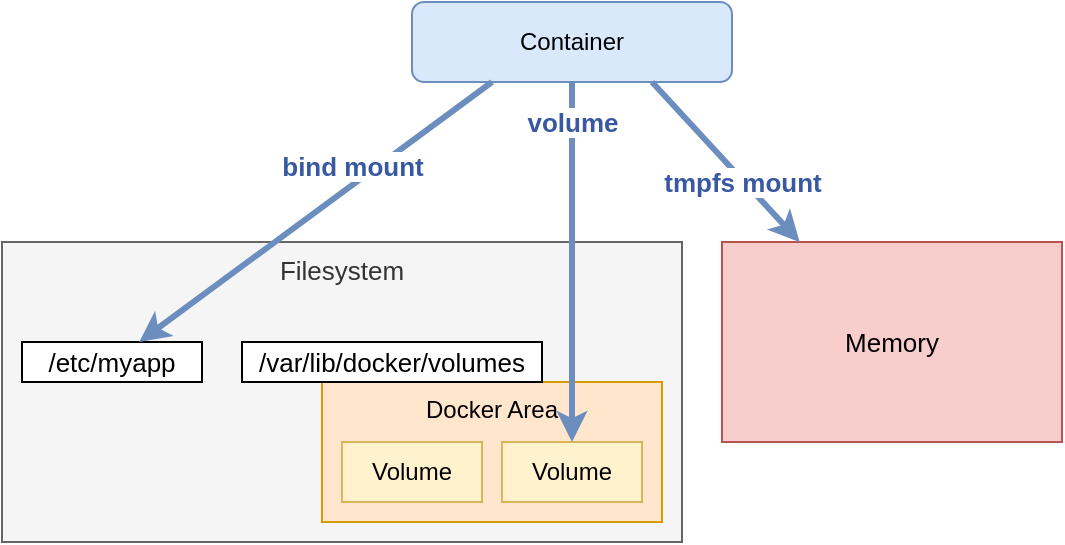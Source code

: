 <mxfile version="19.0.3" type="device"><diagram id="4GnGA5C8cTpkvwHXwZ5f" name="Page-1"><mxGraphModel dx="593" dy="394" grid="1" gridSize="10" guides="1" tooltips="1" connect="1" arrows="1" fold="1" page="1" pageScale="1" pageWidth="850" pageHeight="1100" math="0" shadow="0"><root><mxCell id="0"/><mxCell id="1" parent="0"/><mxCell id="yfBXIqF4w4eoegDzMe_L-8" value="Filesystem" style="rounded=0;whiteSpace=wrap;html=1;fillColor=#f5f5f5;strokeColor=#666666;fontColor=#333333;verticalAlign=top;fontSize=13;" parent="1" vertex="1"><mxGeometry x="190" y="240" width="340" height="150" as="geometry"/></mxCell><mxCell id="yfBXIqF4w4eoegDzMe_L-1" value="Container" style="rounded=1;whiteSpace=wrap;html=1;fillColor=#dae8fc;strokeColor=#6c8ebf;" parent="1" vertex="1"><mxGeometry x="395" y="120" width="160" height="40" as="geometry"/></mxCell><mxCell id="yfBXIqF4w4eoegDzMe_L-2" value="Docker Area" style="rounded=0;whiteSpace=wrap;html=1;fillColor=#ffe6cc;strokeColor=#d79b00;verticalAlign=top;" parent="1" vertex="1"><mxGeometry x="350" y="310" width="170" height="70" as="geometry"/></mxCell><mxCell id="yfBXIqF4w4eoegDzMe_L-4" value="Volume" style="rounded=0;whiteSpace=wrap;html=1;fillColor=#fff2cc;strokeColor=#d6b656;" parent="1" vertex="1"><mxGeometry x="360" y="340" width="70" height="30" as="geometry"/></mxCell><mxCell id="yfBXIqF4w4eoegDzMe_L-6" value="Volume" style="rounded=0;whiteSpace=wrap;html=1;fillColor=#fff2cc;strokeColor=#d6b656;" parent="1" vertex="1"><mxGeometry x="440" y="340" width="70" height="30" as="geometry"/></mxCell><mxCell id="yfBXIqF4w4eoegDzMe_L-9" value="/var/lib/docker/volumes" style="rounded=0;whiteSpace=wrap;html=1;fontSize=13;" parent="1" vertex="1"><mxGeometry x="310" y="290" width="150" height="20" as="geometry"/></mxCell><mxCell id="yfBXIqF4w4eoegDzMe_L-10" value="/etc/myapp" style="rounded=0;whiteSpace=wrap;html=1;fontSize=13;" parent="1" vertex="1"><mxGeometry x="200" y="290" width="90" height="20" as="geometry"/></mxCell><mxCell id="yfBXIqF4w4eoegDzMe_L-11" value="Memory" style="rounded=0;whiteSpace=wrap;html=1;fontSize=13;fillColor=#f8cecc;strokeColor=#b85450;" parent="1" vertex="1"><mxGeometry x="550" y="240" width="170" height="100" as="geometry"/></mxCell><mxCell id="yfBXIqF4w4eoegDzMe_L-12" value="" style="endArrow=classic;html=1;fontSize=13;fillColor=#dae8fc;strokeColor=#6c8ebf;strokeWidth=3;exitX=0.75;exitY=1;exitDx=0;exitDy=0;" parent="1" source="yfBXIqF4w4eoegDzMe_L-1" target="yfBXIqF4w4eoegDzMe_L-11" edge="1"><mxGeometry width="50" height="50" relative="1" as="geometry"><mxPoint x="660" y="180" as="sourcePoint"/><mxPoint x="710" y="130" as="targetPoint"/></mxGeometry></mxCell><mxCell id="yfBXIqF4w4eoegDzMe_L-17" value="tmpfs mount" style="edgeLabel;html=1;align=center;verticalAlign=middle;resizable=0;points=[];fontSize=13;fontColor=#3858A1;fontStyle=1" parent="yfBXIqF4w4eoegDzMe_L-12" vertex="1" connectable="0"><mxGeometry x="0.392" y="3" relative="1" as="geometry"><mxPoint x="-9" y="-4" as="offset"/></mxGeometry></mxCell><mxCell id="yfBXIqF4w4eoegDzMe_L-13" value="" style="endArrow=classic;html=1;fontSize=13;fillColor=#dae8fc;strokeColor=#6c8ebf;strokeWidth=3;fontStyle=1" parent="1" source="yfBXIqF4w4eoegDzMe_L-1" target="yfBXIqF4w4eoegDzMe_L-6" edge="1"><mxGeometry width="50" height="50" relative="1" as="geometry"><mxPoint x="570" y="170" as="sourcePoint"/><mxPoint x="616.154" y="250" as="targetPoint"/></mxGeometry></mxCell><mxCell id="yfBXIqF4w4eoegDzMe_L-16" value="volume" style="edgeLabel;html=1;align=center;verticalAlign=middle;resizable=0;points=[];fontSize=13;fontColor=#3858A1;fontStyle=1" parent="yfBXIqF4w4eoegDzMe_L-13" vertex="1" connectable="0"><mxGeometry x="-0.379" y="4" relative="1" as="geometry"><mxPoint x="-4" y="-36" as="offset"/></mxGeometry></mxCell><mxCell id="yfBXIqF4w4eoegDzMe_L-14" value="" style="endArrow=classic;html=1;fontSize=13;fillColor=#dae8fc;strokeColor=#6c8ebf;strokeWidth=3;exitX=0.25;exitY=1;exitDx=0;exitDy=0;" parent="1" source="yfBXIqF4w4eoegDzMe_L-1" target="yfBXIqF4w4eoegDzMe_L-10" edge="1"><mxGeometry width="50" height="50" relative="1" as="geometry"><mxPoint x="580" y="180" as="sourcePoint"/><mxPoint x="626.154" y="260" as="targetPoint"/></mxGeometry></mxCell><mxCell id="yfBXIqF4w4eoegDzMe_L-15" value="bind mount" style="edgeLabel;html=1;align=center;verticalAlign=middle;resizable=0;points=[];fontSize=13;fontStyle=1;fontColor=#3858A1;" parent="yfBXIqF4w4eoegDzMe_L-14" vertex="1" connectable="0"><mxGeometry x="-0.426" y="6" relative="1" as="geometry"><mxPoint x="-22.95" as="offset"/></mxGeometry></mxCell></root></mxGraphModel></diagram></mxfile>